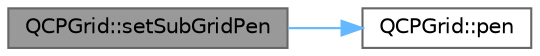 digraph "QCPGrid::setSubGridPen"
{
 // LATEX_PDF_SIZE
  bgcolor="transparent";
  edge [fontname=Helvetica,fontsize=10,labelfontname=Helvetica,labelfontsize=10];
  node [fontname=Helvetica,fontsize=10,shape=box,height=0.2,width=0.4];
  rankdir="LR";
  Node1 [label="QCPGrid::setSubGridPen",height=0.2,width=0.4,color="gray40", fillcolor="grey60", style="filled", fontcolor="black",tooltip=" "];
  Node1 -> Node2 [color="steelblue1",style="solid"];
  Node2 [label="QCPGrid::pen",height=0.2,width=0.4,color="grey40", fillcolor="white", style="filled",URL="$class_q_c_p_grid.html#a1d68418766b3408c0b7b29ef40b04c2a",tooltip=" "];
}
